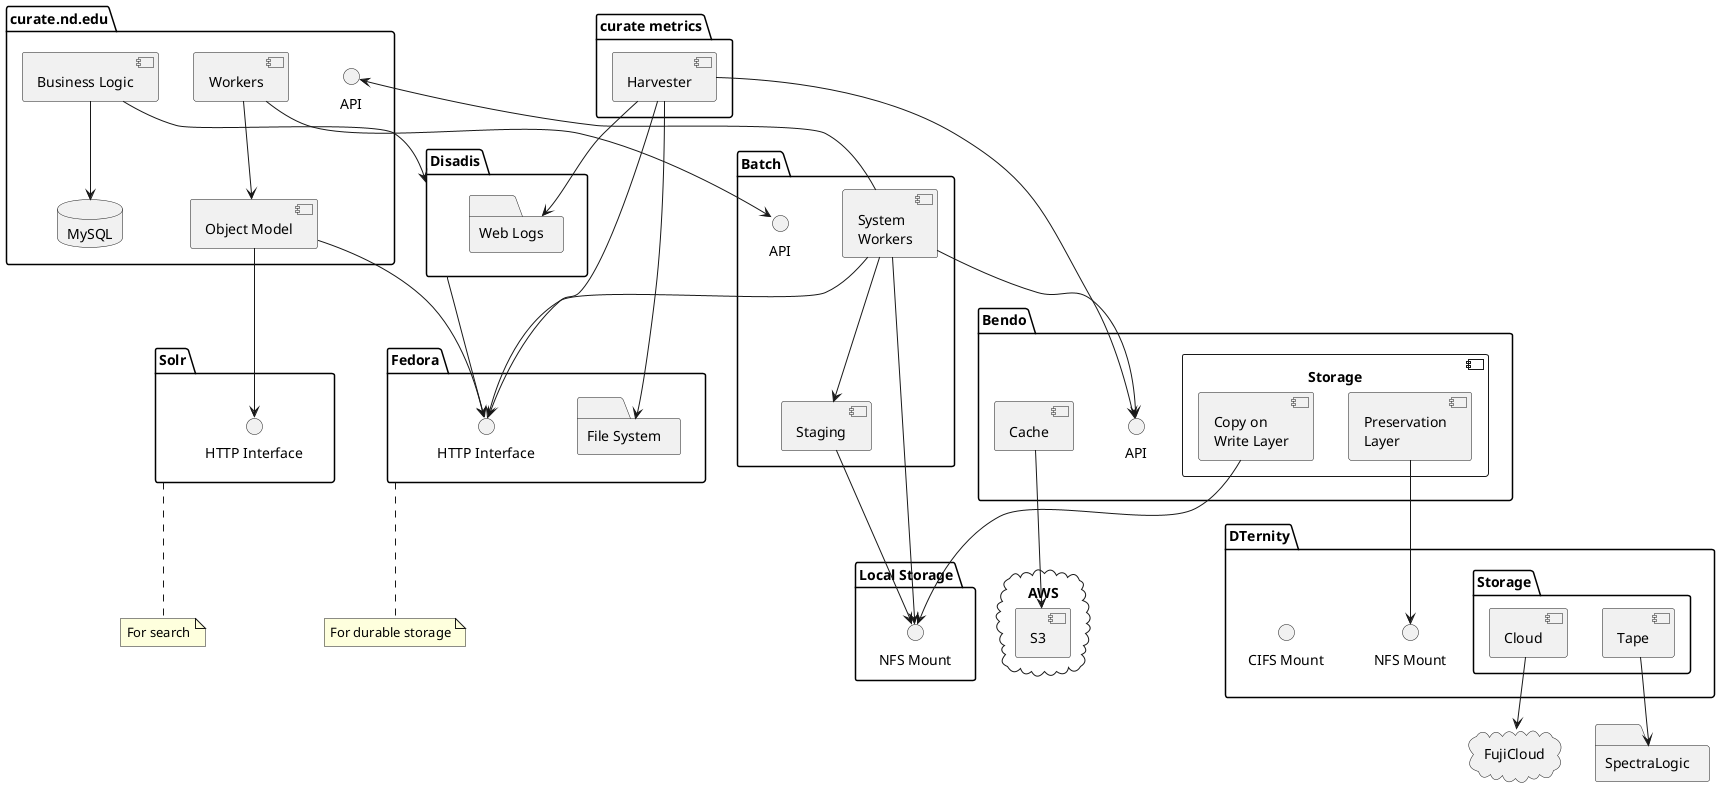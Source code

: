 # Render via PlantUML
# Generated via plantuml-preview (https://github.com/peele/plantuml-preview) in Atom
# package
# node
# folder
# frame
# cloud
# database
# interface
@startuml

package "curate.nd.edu" {
  component "Object Model" as CurateOM
  component "Workers" as CurateW
  component "Business Logic" as CurateBL
  database MySQL
  interface "API" as CurateAPI
  CurateW --> CurateOM
  CurateBL --> MySQL
}
package Disadis {
  folder "Web Logs" as WebLogs
}

package "Fedora" {
  interface "HTTP Interface" as FedoraHTTP
  folder "File System" as FedoraFS
}
note bottom of Fedora
  For durable storage
end note

package "Solr" {
  interface "HTTP Interface" as SolrHTTP
}
note bottom of Solr
  For search
end note

package "Batch" {
  interface API as BatchAPI
  component "System\nWorkers" as BatchWorkers
  component Staging as BatchStaging
  BatchWorkers --> BatchStaging
}

package "Bendo" {
  interface API as BendoAPI
  component Cache as BendoC
  component Storage {
    component "Copy on\nWrite Layer" as BendoCOW
    component "Preservation\nLayer" as BendoPL
  }
}

package "DTernity" {
  interface "NFS Mount" as DTernityNFSM
  interface "CIFS Mount" as DTernityCIFSM
  package "Storage" as DTernityStorage {
    component "Cloud" as DternityCS
    component "Tape" as DternityTS
  }
}

folder "Local Storage" {
  interface "NFS Mount" as LocalNFSMount
}

folder "SpectraLogic"

cloud "FujiCloud"

cloud AWS {
  component S3
}

package "curate metrics" {
  component "Harvester"
  Harvester --> WebLogs
  Harvester --> FedoraHTTP
  Harvester --> FedoraFS
  Harvester --> BendoAPI
}

BendoPL --> DTernityNFSM
CurateOM --> FedoraHTTP
CurateOM --> SolrHTTP
BatchWorkers --> CurateAPI
BendoCOW --> LocalNFSMount
DternityTS --> SpectraLogic
DternityCS --> FujiCloud
BendoC --> S3
CurateW --> BatchAPI
BatchWorkers --> BendoAPI
BatchWorkers --> FedoraHTTP
BatchWorkers --> LocalNFSMount
BatchStaging --> LocalNFSMount
Disadis --> FedoraHTTP
CurateBL --> Disadis
@enduml
